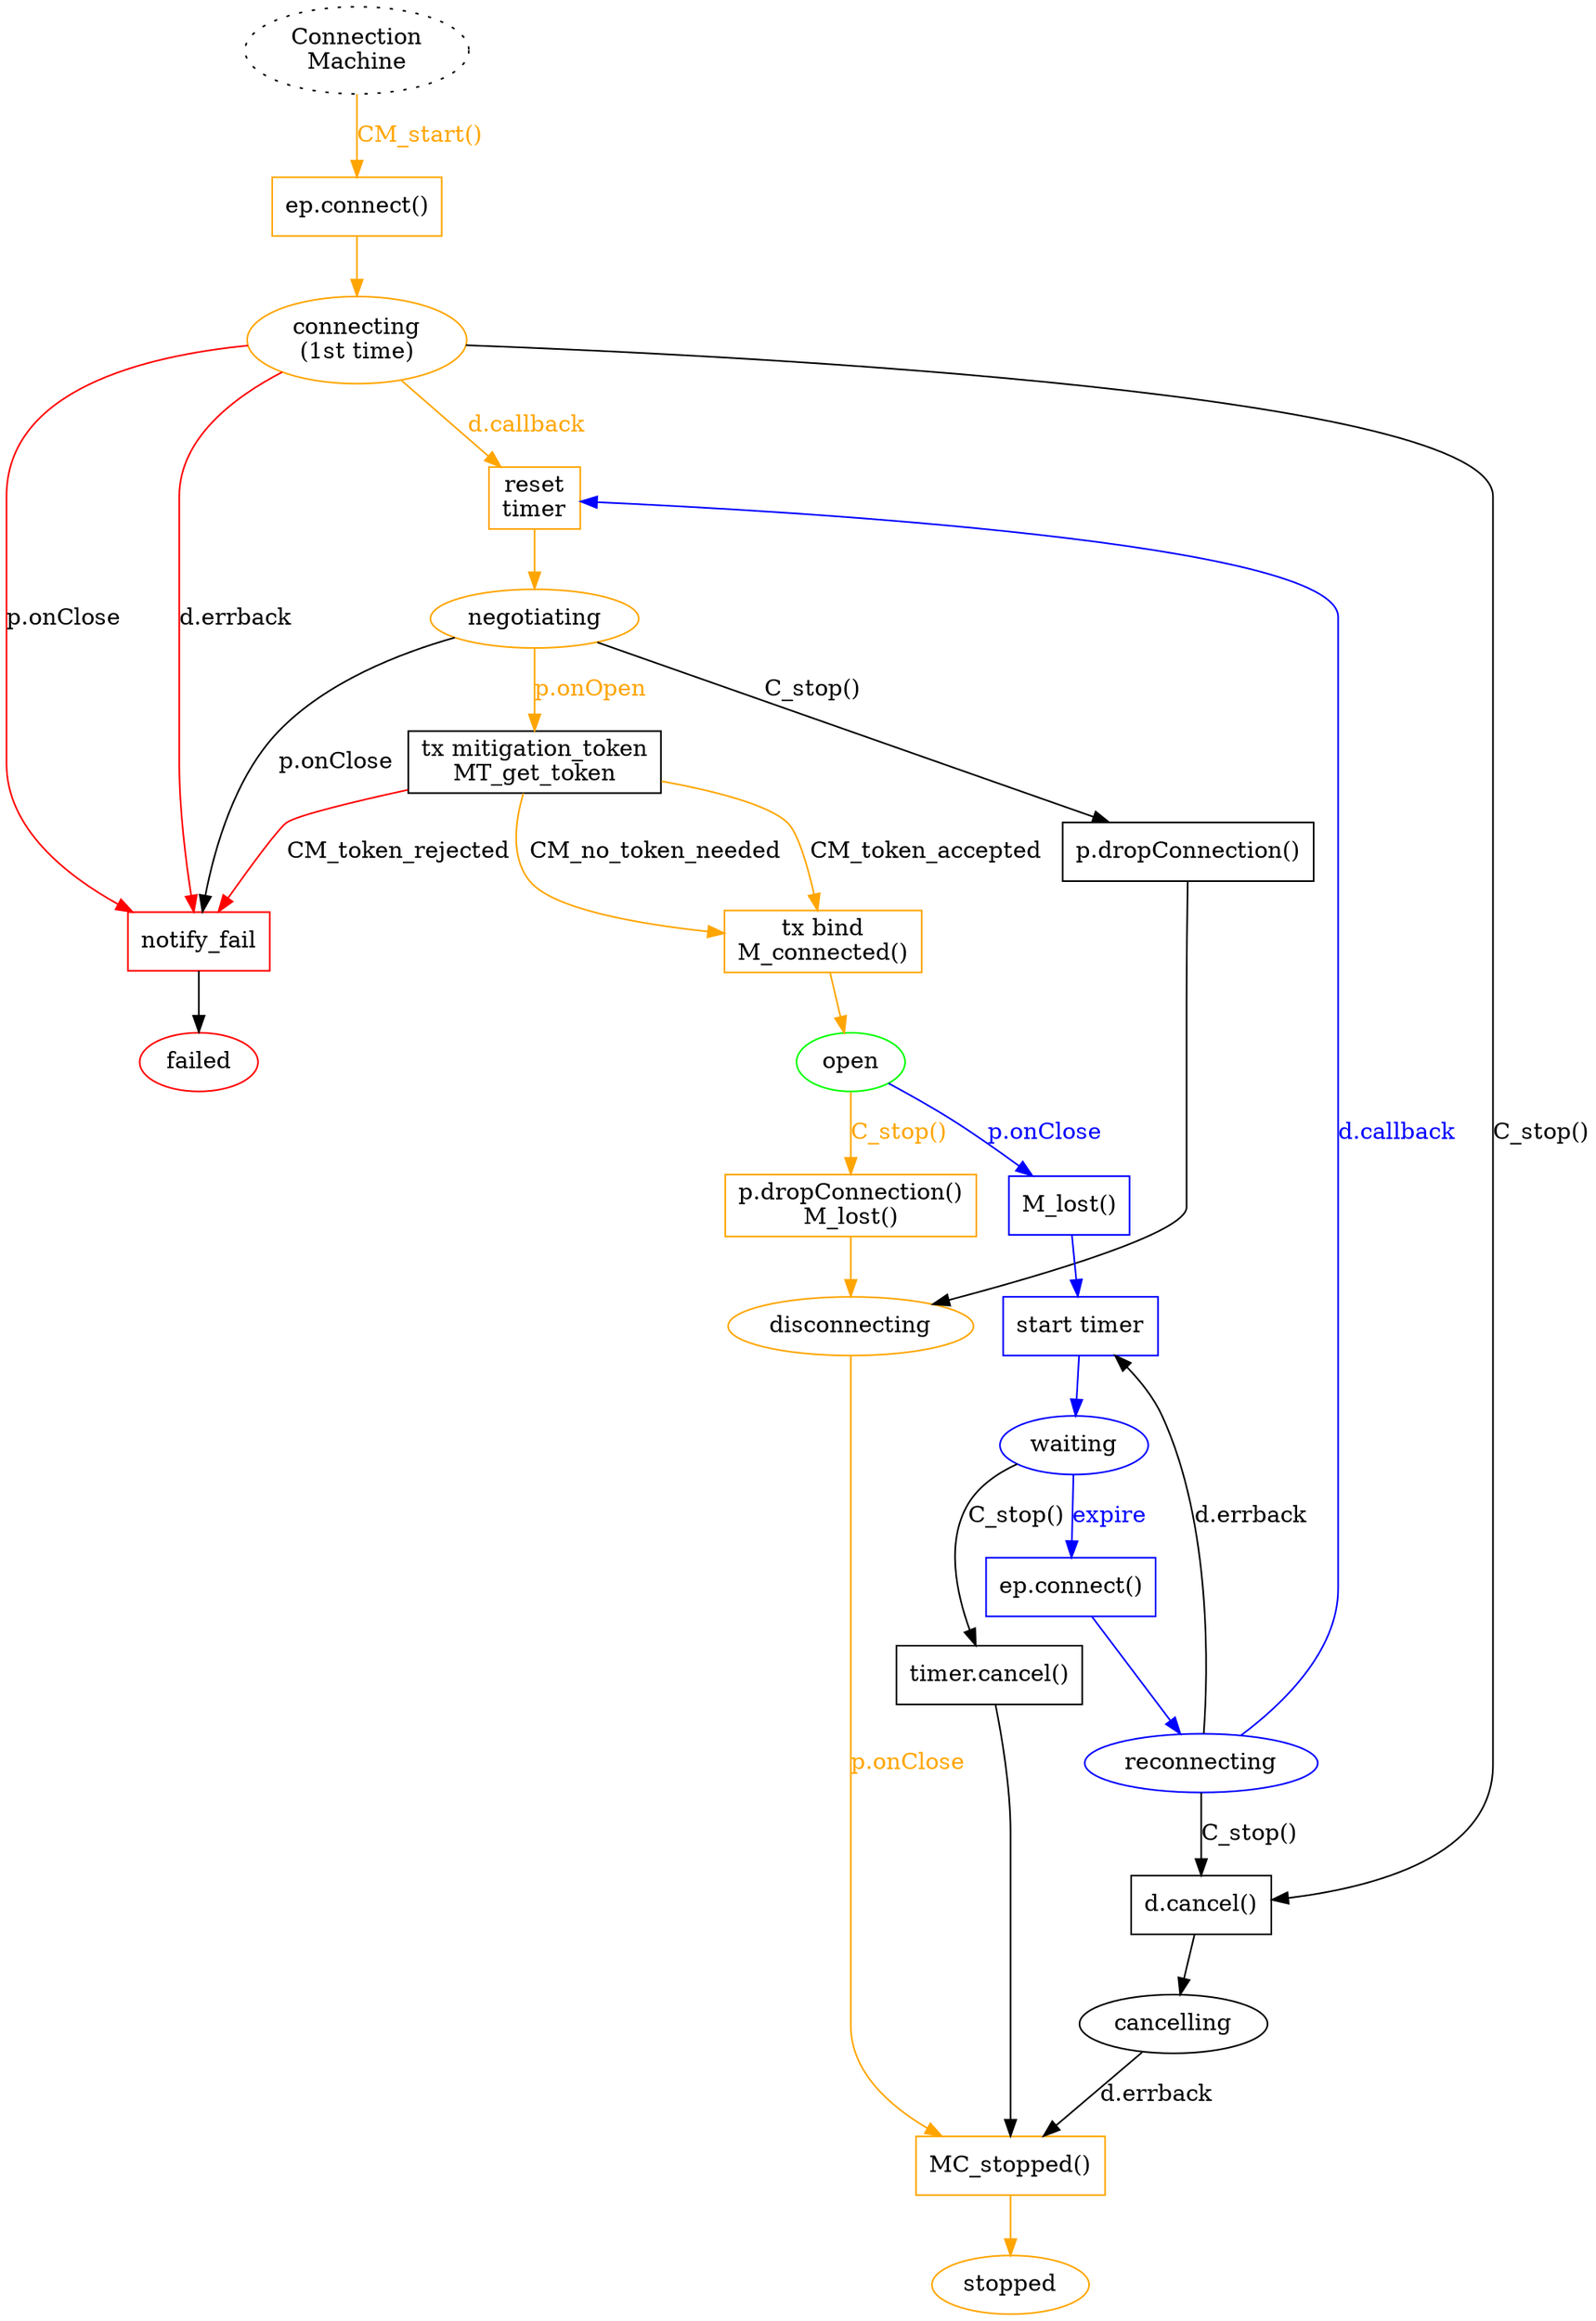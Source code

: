 digraph {
        /* note: this is nominally what we want from the machine that
         establishes the WebSocket connection (and re-establishes it when it
         is lost). We aren't using this yet; for now we're relying upon
         twisted.application.internet.ClientService, which does reconnection
         and random exponential backoff.

         The one thing it doesn't do is fail entirely when the first
         connection attempt fails, which I think would be good for usability.
         If the first attempt fails, it's probably because you don't have a
         network connection, or the hostname is wrong, or the service has
         been retired entirely. And retrying silently forever is not being
         honest with the user.

         So I'm keeping this diagram around, as a reminder of how we'd like
         to modify ClientService. */


        /* ConnectionMachine */
        C_start [label="Connection\nMachine" style="dotted"]
        C_start -> C_Pc1 [label="CM_start()" color="orange" fontcolor="orange"]
        C_Pc1 [shape="box" label="ep.connect()" color="orange"]
        C_Pc1 -> C_Sc1 [color="orange"]
        C_Sc1 [label="connecting\n(1st time)" color="orange"]
        C_Sc1 -> C_P_reset [label="d.callback" color="orange" fontcolor="orange"]
        C_P_reset [shape="box" label="reset\ntimer" color="orange"]
        C_P_reset -> C_S_negotiating [color="orange"]
        C_Sc1 -> C_P_failed [label="d.errback" color="red"]
        C_Sc1 -> C_P_failed [label="p.onClose" color="red"]
        C_Sc1 -> C_P_cancel [label="C_stop()"]
        C_P_cancel [shape="box" label="d.cancel()"]
        C_P_cancel -> C_S_cancelling
        C_S_cancelling [label="cancelling"]
        C_S_cancelling -> C_P_stopped [label="d.errback"]

        C_S_negotiating [label="negotiating" color="orange"]
        C_S_negotiating -> C_P_failed [label="p.onClose"]
        C_S_negotiating -> C_P_await_mitigation [label="p.onOpen" color="orange" fontcolor="orange"]
        C_S_negotiating -> C_P_drop2 [label="C_stop()"]
        C_P_drop2 [shape="box" label="p.dropConnection()"]
        C_P_drop2 -> C_S_disconnecting

        C_P_await_mitigation [shape="box" label="tx mitigation_token\nMT_get_token"]
        C_P_await_mitigation -> C_P_connected [label="CM_token_accepted" color="orange"]
        C_P_await_mitigation -> C_P_connected [label="CM_no_token_needed" color="orange"]
        C_P_await_mitigation -> C_P_failed [label="CM_token_rejected" color="red"]

        C_P_connected [shape="box" label="tx bind\nM_connected()" color="orange"]
        C_P_connected -> C_S_open [color="orange"]

        C_S_open [label="open" color="green"]
        C_S_open -> C_P_lost [label="p.onClose" color="blue" fontcolor="blue"]
        C_S_open -> C_P_drop [label="C_stop()" color="orange" fontcolor="orange"]
        C_P_drop [shape="box" label="p.dropConnection()\nM_lost()" color="orange"]
        C_P_drop -> C_S_disconnecting [color="orange"]
        C_S_disconnecting [label="disconnecting" color="orange"]
        C_S_disconnecting -> C_P_stopped [label="p.onClose" color="orange" fontcolor="orange"]

        C_P_lost [shape="box" label="M_lost()" color="blue"]
        C_P_lost -> C_P_wait [color="blue"]
        C_P_wait [shape="box" label="start timer" color="blue"]
        C_P_wait -> C_S_waiting [color="blue"]
        C_S_waiting [label="waiting" color="blue"]
        C_S_waiting -> C_Pc2 [label="expire" color="blue" fontcolor="blue"]
        C_S_waiting -> C_P_stop_timer [label="C_stop()"]
        C_P_stop_timer [shape="box" label="timer.cancel()"]
        C_P_stop_timer -> C_P_stopped
        C_Pc2 [shape="box" label="ep.connect()" color="blue"]
        C_Pc2 -> C_Sc2 [color="blue"]
        C_Sc2 [label="reconnecting" color="blue"]
        C_Sc2 -> C_P_reset [label="d.callback" color="blue" fontcolor="blue"]
        C_Sc2 -> C_P_wait [label="d.errback"]
        C_Sc2 -> C_P_cancel [label="C_stop()"]

        C_P_stopped [shape="box" label="MC_stopped()" color="orange"]
        C_P_stopped -> C_S_stopped [color="orange"]
        C_S_stopped [label="stopped" color="orange"]

        C_P_failed [shape="box" label="notify_fail" color="red"]
        C_P_failed -> C_S_failed
        C_S_failed [label="failed" color="red"]
}
